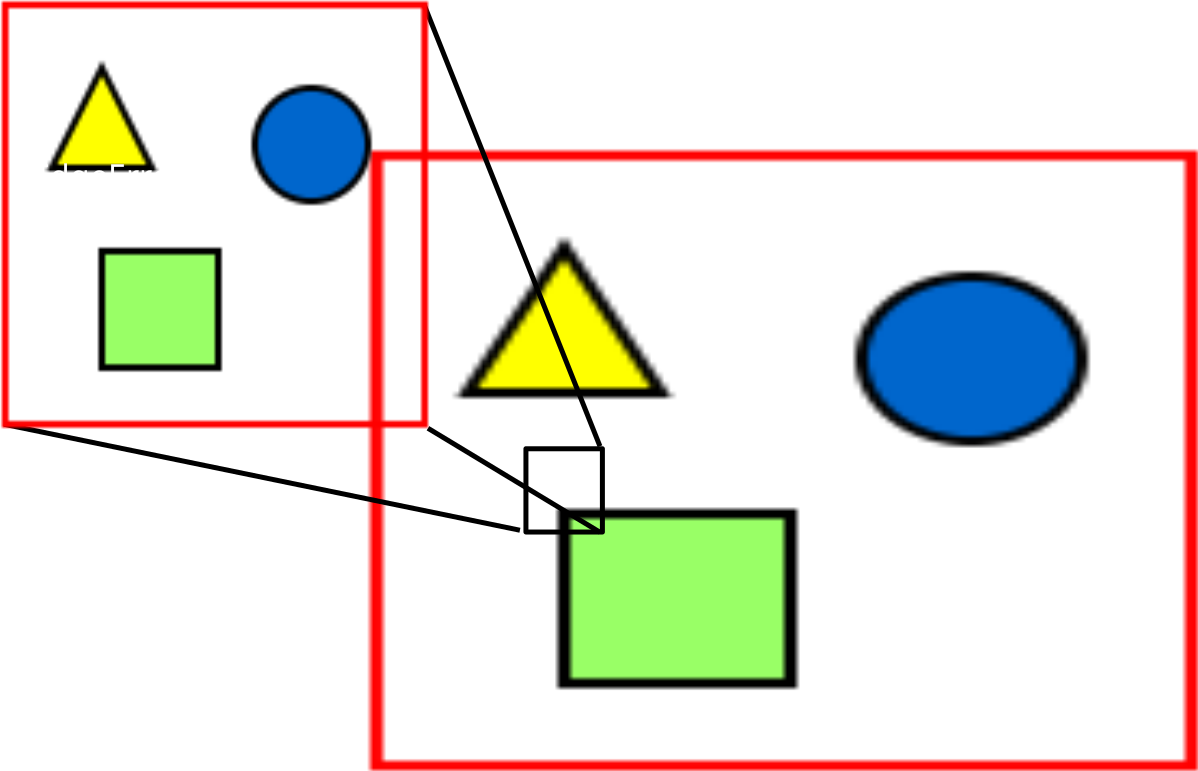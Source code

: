 <?xml version="1.0" encoding="UTF-8"?>
<dia:diagram xmlns:dia="http://www.lysator.liu.se/~alla/dia/">
  <dia:layer name="背景" visible="true">
    <dia:object type="Standard - Image" version="0" id="O0">
      <dia:attribute name="obj_pos">
        <dia:point val="5.6,6.6"/>
      </dia:attribute>
      <dia:attribute name="obj_bb">
        <dia:rectangle val="5.55,6.55;47.039,37.637"/>
      </dia:attribute>
      <dia:attribute name="elem_corner">
        <dia:point val="5.6,6.6"/>
      </dia:attribute>
      <dia:attribute name="elem_width">
        <dia:real val="41.389"/>
      </dia:attribute>
      <dia:attribute name="elem_height">
        <dia:real val="30.987"/>
      </dia:attribute>
      <dia:attribute name="draw_border">
        <dia:boolean val="false"/>
      </dia:attribute>
      <dia:attribute name="keep_aspect">
        <dia:boolean val="true"/>
      </dia:attribute>
      <dia:attribute name="file">
        <dia:string>#src.jpg#</dia:string>
      </dia:attribute>
    </dia:object>
  </dia:layer>
  <dia:layer name="新しいレイヤ 1" visible="true">
    <dia:object type="Standard - Box" version="0" id="O1">
      <dia:attribute name="obj_pos">
        <dia:point val="13.389,21.5"/>
      </dia:attribute>
      <dia:attribute name="obj_bb">
        <dia:rectangle val="13.264,21.375;17.337,25.788"/>
      </dia:attribute>
      <dia:attribute name="elem_corner">
        <dia:point val="13.389,21.5"/>
      </dia:attribute>
      <dia:attribute name="elem_width">
        <dia:real val="3.823"/>
      </dia:attribute>
      <dia:attribute name="elem_height">
        <dia:real val="4.163"/>
      </dia:attribute>
      <dia:attribute name="border_width">
        <dia:real val="0.25"/>
      </dia:attribute>
      <dia:attribute name="show_background">
        <dia:boolean val="false"/>
      </dia:attribute>
      <dia:attribute name="corner_radius">
        <dia:real val="1.175e-38"/>
      </dia:attribute>
    </dia:object>
  </dia:layer>
  <dia:layer name="新しいレイヤ 2" visible="true">
    <dia:object type="Standard - Line" version="0" id="O2">
      <dia:attribute name="obj_pos">
        <dia:point val="17.09,21.375"/>
      </dia:attribute>
      <dia:attribute name="obj_bb">
        <dia:rectangle val="8.127,-0.887;17.252,21.537"/>
      </dia:attribute>
      <dia:attribute name="conn_endpoints">
        <dia:point val="17.09,21.375"/>
        <dia:point val="8.289,-0.725"/>
      </dia:attribute>
      <dia:attribute name="numcp">
        <dia:int val="1"/>
      </dia:attribute>
      <dia:attribute name="line_width">
        <dia:real val="0.25"/>
      </dia:attribute>
    </dia:object>
    <dia:object type="Standard - Line" version="0" id="O3">
      <dia:attribute name="obj_pos">
        <dia:point val="13.089,25.575"/>
      </dia:attribute>
      <dia:attribute name="obj_bb">
        <dia:rectangle val="-12.858,20.127;13.237,25.723"/>
      </dia:attribute>
      <dia:attribute name="conn_endpoints">
        <dia:point val="13.089,25.575"/>
        <dia:point val="-12.71,20.275"/>
      </dia:attribute>
      <dia:attribute name="numcp">
        <dia:int val="1"/>
      </dia:attribute>
      <dia:attribute name="line_width">
        <dia:real val="0.25"/>
      </dia:attribute>
    </dia:object>
    <dia:object type="Standard - Line" version="0" id="O4">
      <dia:attribute name="obj_pos">
        <dia:point val="17.09,25.675"/>
      </dia:attribute>
      <dia:attribute name="obj_bb">
        <dia:rectangle val="8.318,20.303;17.261,25.847"/>
      </dia:attribute>
      <dia:attribute name="conn_endpoints">
        <dia:point val="17.09,25.675"/>
        <dia:point val="8.489,20.475"/>
      </dia:attribute>
      <dia:attribute name="numcp">
        <dia:int val="1"/>
      </dia:attribute>
      <dia:attribute name="line_width">
        <dia:real val="0.25"/>
      </dia:attribute>
    </dia:object>
  </dia:layer>
  <dia:layer name="新しいレイヤ 3" visible="true">
    <dia:object type="Standard - Image" version="0" id="O5">
      <dia:attribute name="obj_pos">
        <dia:point val="-12.81,-0.858"/>
      </dia:attribute>
      <dia:attribute name="obj_bb">
        <dia:rectangle val="-12.861,-0.908;8.537,20.49"/>
      </dia:attribute>
      <dia:attribute name="elem_corner">
        <dia:point val="-12.81,-0.858"/>
      </dia:attribute>
      <dia:attribute name="elem_width">
        <dia:real val="21.298"/>
      </dia:attribute>
      <dia:attribute name="elem_height">
        <dia:real val="21.298"/>
      </dia:attribute>
      <dia:attribute name="draw_border">
        <dia:boolean val="false"/>
      </dia:attribute>
      <dia:attribute name="keep_aspect">
        <dia:boolean val="true"/>
      </dia:attribute>
      <dia:attribute name="file">
        <dia:string>#edge.png#</dia:string>
      </dia:attribute>
    </dia:object>
  </dia:layer>
  <dia:layer name="新しいレイヤ 4" visible="true">
    <dia:object type="Standard - Text" version="1" id="O6">
      <dia:attribute name="obj_pos">
        <dia:point val="-11.31,8.475"/>
      </dia:attribute>
      <dia:attribute name="obj_bb">
        <dia:rectangle val="-11.31,7.161;-5.237,9.453"/>
      </dia:attribute>
      <dia:attribute name="text">
        <dia:composite type="text">
          <dia:attribute name="string">
            <dia:string>#EdgeError#</dia:string>
          </dia:attribute>
          <dia:attribute name="font">
            <dia:font family="sans" style="0" name="Helvetica"/>
          </dia:attribute>
          <dia:attribute name="height">
            <dia:real val="2"/>
          </dia:attribute>
          <dia:attribute name="pos">
            <dia:point val="-11.31,8.475"/>
          </dia:attribute>
          <dia:attribute name="color">
            <dia:color val="#ffffff"/>
          </dia:attribute>
          <dia:attribute name="alignment">
            <dia:enum val="0"/>
          </dia:attribute>
        </dia:composite>
      </dia:attribute>
      <dia:attribute name="valign">
        <dia:enum val="3"/>
      </dia:attribute>
    </dia:object>
    <dia:object type="Standard - Line" version="0" id="O7">
      <dia:attribute name="obj_pos">
        <dia:point val="-8.011,9.575"/>
      </dia:attribute>
      <dia:attribute name="obj_bb">
        <dia:rectangle val="-8.111,9.075;-2.611,10.075"/>
      </dia:attribute>
      <dia:attribute name="conn_endpoints">
        <dia:point val="-8.011,9.575"/>
        <dia:point val="-2.711,9.575"/>
      </dia:attribute>
      <dia:attribute name="numcp">
        <dia:int val="1"/>
      </dia:attribute>
      <dia:attribute name="line_color">
        <dia:color val="#ffffff"/>
      </dia:attribute>
      <dia:attribute name="line_width">
        <dia:real val="0.2"/>
      </dia:attribute>
      <dia:attribute name="end_arrow">
        <dia:enum val="3"/>
      </dia:attribute>
      <dia:attribute name="end_arrow_length">
        <dia:real val="0.5"/>
      </dia:attribute>
      <dia:attribute name="end_arrow_width">
        <dia:real val="0.5"/>
      </dia:attribute>
    </dia:object>
  </dia:layer>
</dia:diagram>
